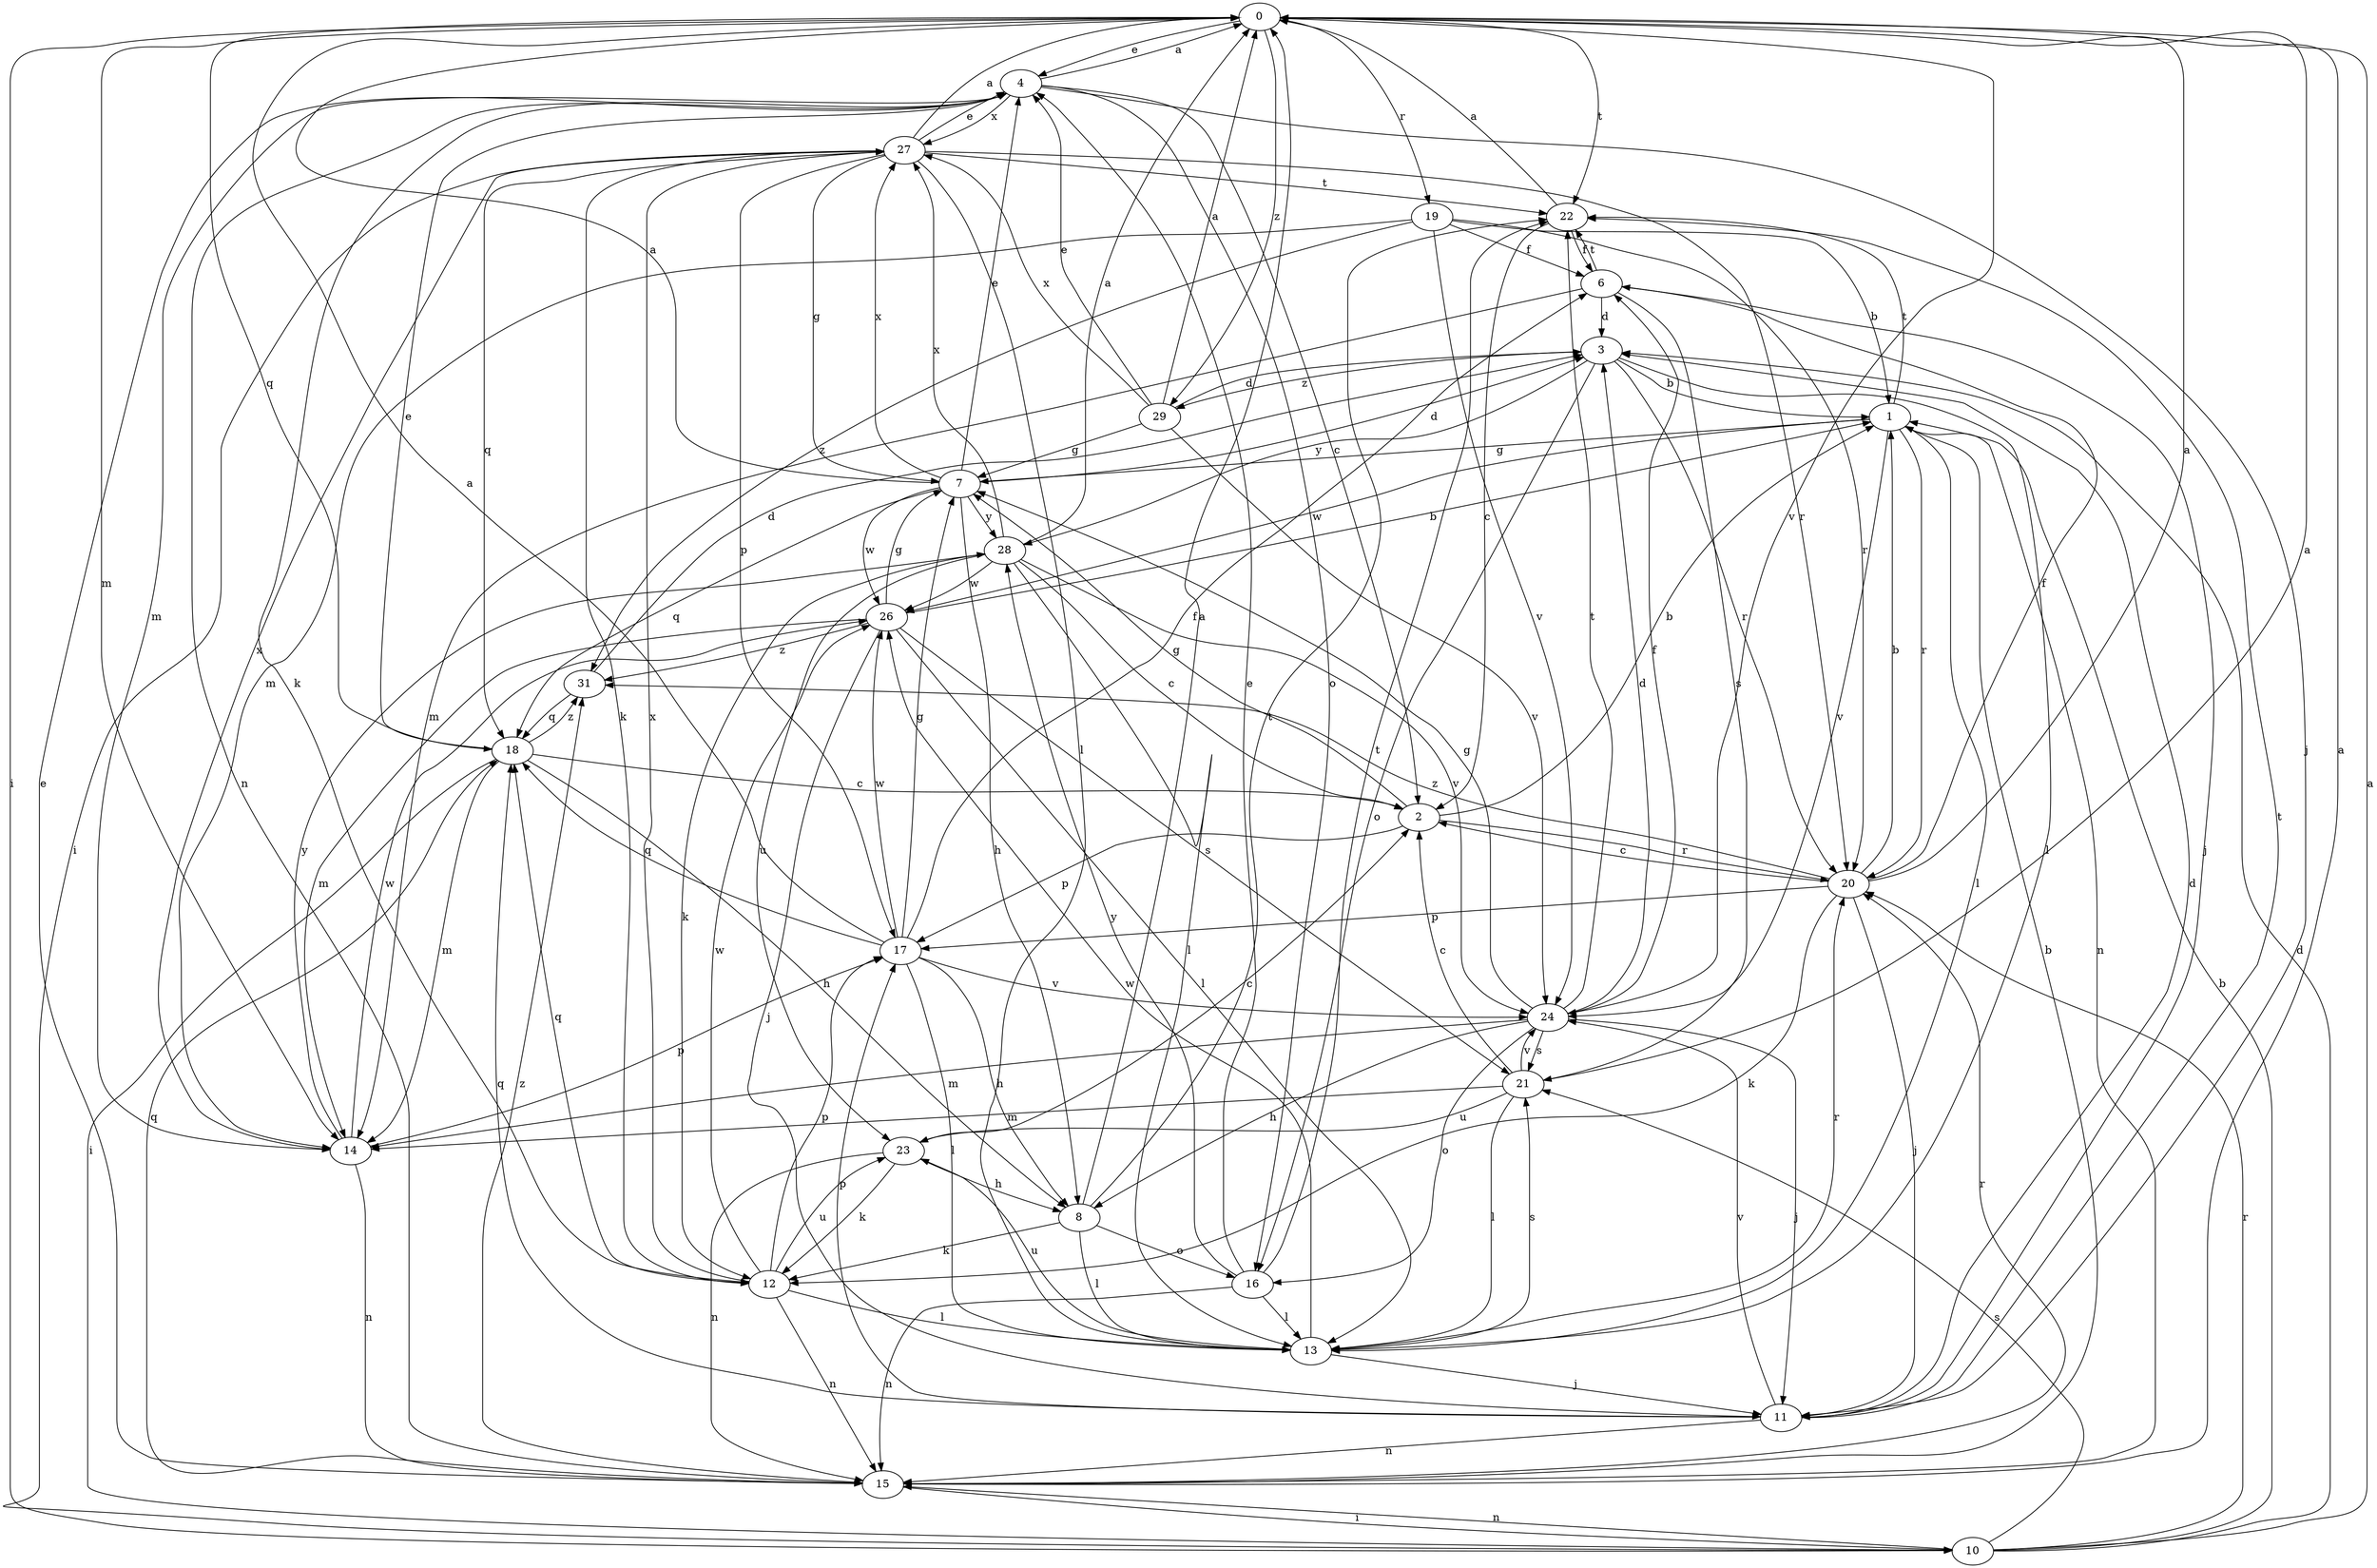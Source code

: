 strict digraph  {
0;
1;
2;
3;
4;
6;
7;
8;
10;
11;
12;
13;
14;
15;
16;
17;
18;
19;
20;
21;
22;
23;
24;
26;
27;
28;
29;
31;
0 -> 4  [label=e];
0 -> 10  [label=i];
0 -> 14  [label=m];
0 -> 18  [label=q];
0 -> 19  [label=r];
0 -> 22  [label=t];
0 -> 24  [label=v];
0 -> 29  [label=z];
1 -> 7  [label=g];
1 -> 13  [label=l];
1 -> 15  [label=n];
1 -> 20  [label=r];
1 -> 22  [label=t];
1 -> 24  [label=v];
1 -> 26  [label=w];
2 -> 1  [label=b];
2 -> 7  [label=g];
2 -> 17  [label=p];
2 -> 20  [label=r];
3 -> 1  [label=b];
3 -> 13  [label=l];
3 -> 16  [label=o];
3 -> 20  [label=r];
3 -> 28  [label=y];
3 -> 29  [label=z];
4 -> 0  [label=a];
4 -> 2  [label=c];
4 -> 11  [label=j];
4 -> 12  [label=k];
4 -> 14  [label=m];
4 -> 15  [label=n];
4 -> 16  [label=o];
4 -> 27  [label=x];
6 -> 3  [label=d];
6 -> 11  [label=j];
6 -> 14  [label=m];
6 -> 21  [label=s];
6 -> 22  [label=t];
7 -> 0  [label=a];
7 -> 3  [label=d];
7 -> 4  [label=e];
7 -> 8  [label=h];
7 -> 18  [label=q];
7 -> 26  [label=w];
7 -> 27  [label=x];
7 -> 28  [label=y];
8 -> 0  [label=a];
8 -> 12  [label=k];
8 -> 13  [label=l];
8 -> 16  [label=o];
8 -> 22  [label=t];
10 -> 0  [label=a];
10 -> 1  [label=b];
10 -> 3  [label=d];
10 -> 15  [label=n];
10 -> 20  [label=r];
10 -> 21  [label=s];
11 -> 3  [label=d];
11 -> 15  [label=n];
11 -> 17  [label=p];
11 -> 18  [label=q];
11 -> 22  [label=t];
11 -> 24  [label=v];
12 -> 13  [label=l];
12 -> 15  [label=n];
12 -> 17  [label=p];
12 -> 18  [label=q];
12 -> 23  [label=u];
12 -> 26  [label=w];
12 -> 27  [label=x];
13 -> 11  [label=j];
13 -> 20  [label=r];
13 -> 21  [label=s];
13 -> 23  [label=u];
13 -> 26  [label=w];
14 -> 15  [label=n];
14 -> 17  [label=p];
14 -> 26  [label=w];
14 -> 27  [label=x];
14 -> 28  [label=y];
15 -> 0  [label=a];
15 -> 1  [label=b];
15 -> 4  [label=e];
15 -> 10  [label=i];
15 -> 18  [label=q];
15 -> 20  [label=r];
15 -> 31  [label=z];
16 -> 4  [label=e];
16 -> 13  [label=l];
16 -> 15  [label=n];
16 -> 22  [label=t];
16 -> 28  [label=y];
17 -> 0  [label=a];
17 -> 6  [label=f];
17 -> 7  [label=g];
17 -> 8  [label=h];
17 -> 13  [label=l];
17 -> 18  [label=q];
17 -> 24  [label=v];
17 -> 26  [label=w];
18 -> 2  [label=c];
18 -> 4  [label=e];
18 -> 8  [label=h];
18 -> 10  [label=i];
18 -> 14  [label=m];
18 -> 31  [label=z];
19 -> 1  [label=b];
19 -> 6  [label=f];
19 -> 14  [label=m];
19 -> 20  [label=r];
19 -> 24  [label=v];
19 -> 31  [label=z];
20 -> 0  [label=a];
20 -> 1  [label=b];
20 -> 2  [label=c];
20 -> 6  [label=f];
20 -> 11  [label=j];
20 -> 12  [label=k];
20 -> 17  [label=p];
20 -> 31  [label=z];
21 -> 0  [label=a];
21 -> 2  [label=c];
21 -> 13  [label=l];
21 -> 14  [label=m];
21 -> 23  [label=u];
21 -> 24  [label=v];
22 -> 0  [label=a];
22 -> 2  [label=c];
22 -> 6  [label=f];
23 -> 2  [label=c];
23 -> 8  [label=h];
23 -> 12  [label=k];
23 -> 15  [label=n];
24 -> 3  [label=d];
24 -> 6  [label=f];
24 -> 7  [label=g];
24 -> 8  [label=h];
24 -> 11  [label=j];
24 -> 14  [label=m];
24 -> 16  [label=o];
24 -> 21  [label=s];
24 -> 22  [label=t];
26 -> 1  [label=b];
26 -> 7  [label=g];
26 -> 11  [label=j];
26 -> 13  [label=l];
26 -> 14  [label=m];
26 -> 21  [label=s];
26 -> 31  [label=z];
27 -> 0  [label=a];
27 -> 4  [label=e];
27 -> 7  [label=g];
27 -> 10  [label=i];
27 -> 12  [label=k];
27 -> 13  [label=l];
27 -> 17  [label=p];
27 -> 18  [label=q];
27 -> 20  [label=r];
27 -> 22  [label=t];
28 -> 0  [label=a];
28 -> 2  [label=c];
28 -> 12  [label=k];
28 -> 13  [label=l];
28 -> 23  [label=u];
28 -> 24  [label=v];
28 -> 26  [label=w];
28 -> 27  [label=x];
29 -> 0  [label=a];
29 -> 3  [label=d];
29 -> 4  [label=e];
29 -> 7  [label=g];
29 -> 24  [label=v];
29 -> 27  [label=x];
31 -> 3  [label=d];
31 -> 18  [label=q];
}
